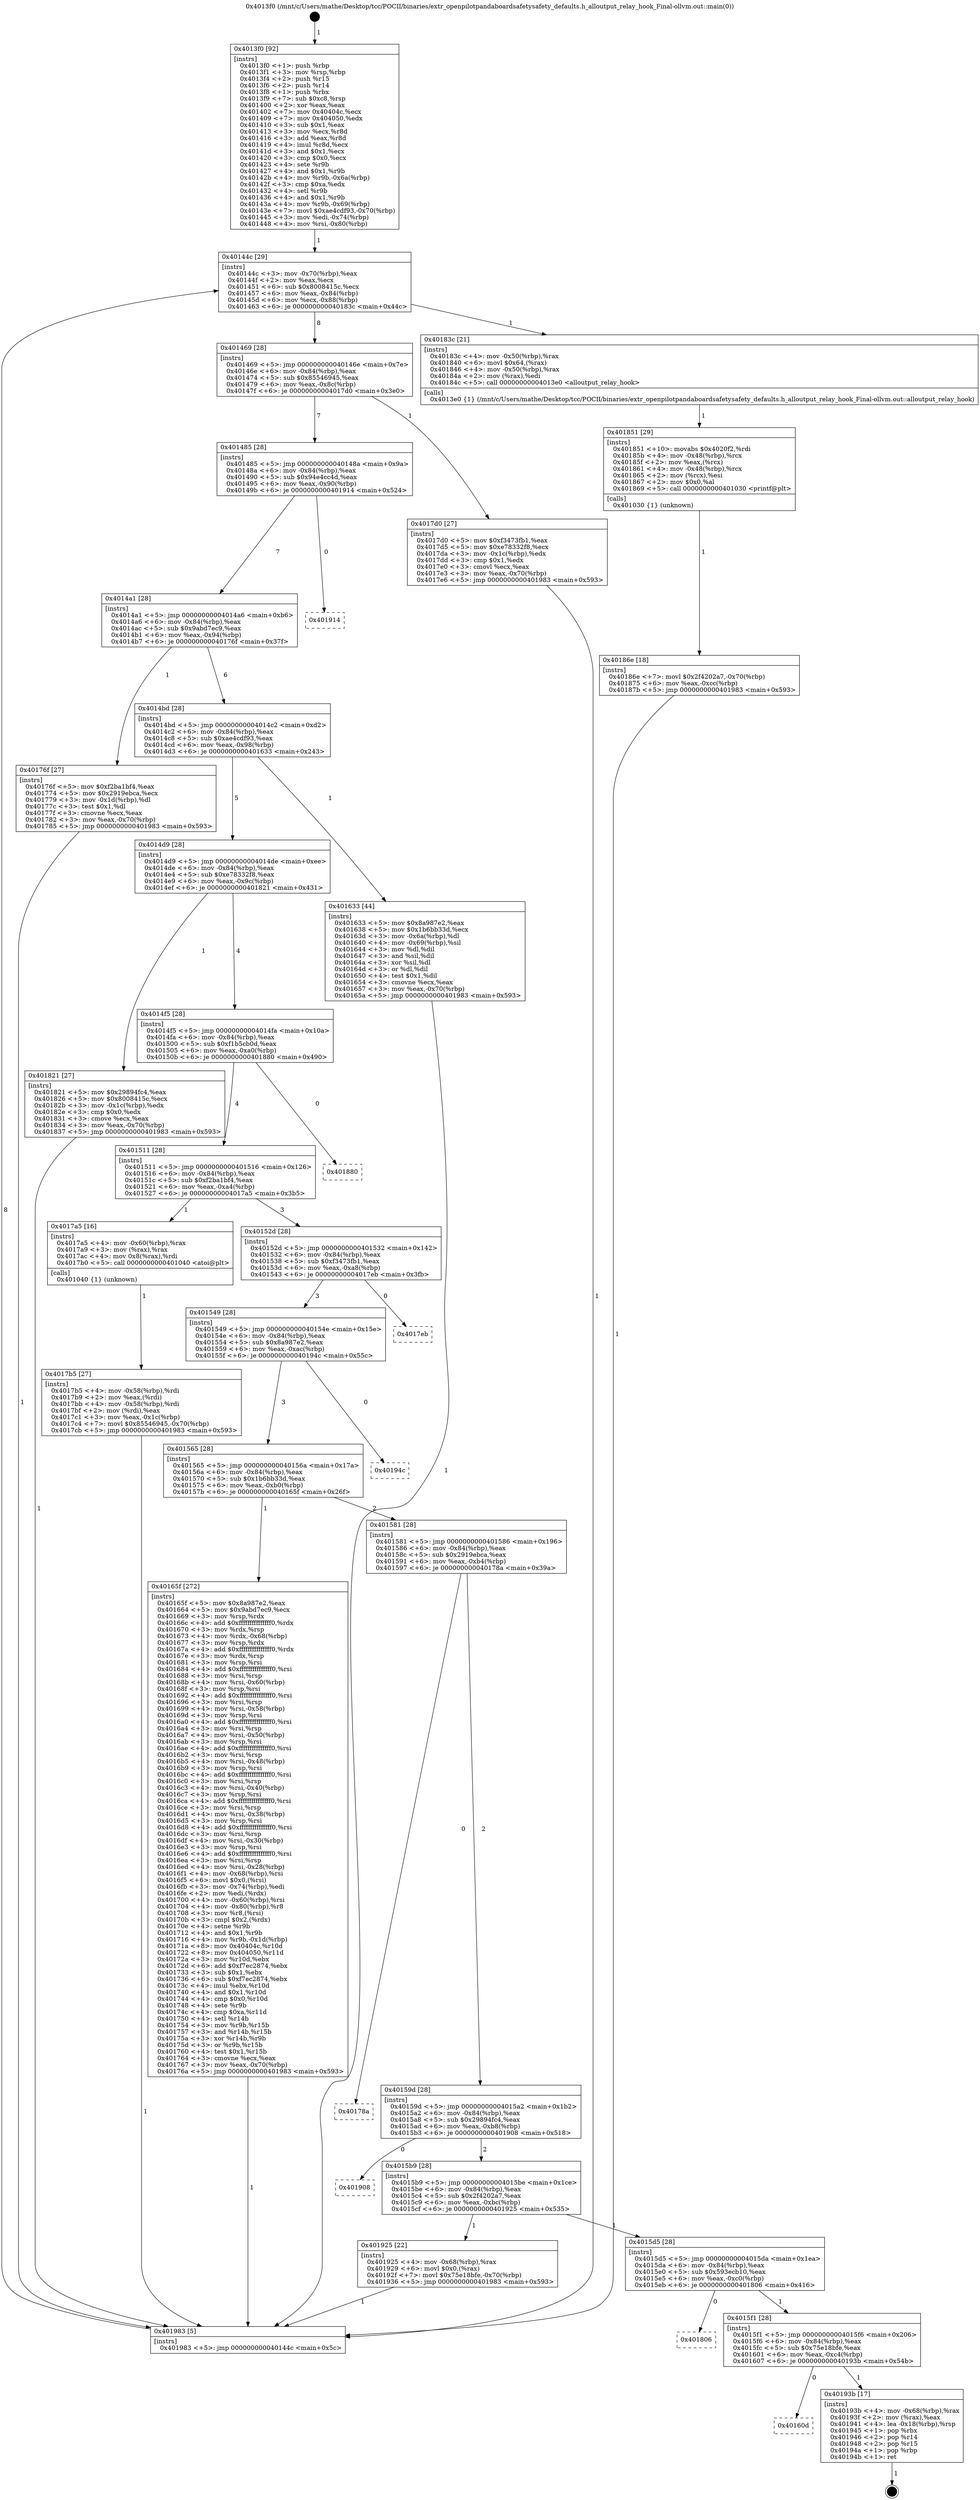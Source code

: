 digraph "0x4013f0" {
  label = "0x4013f0 (/mnt/c/Users/mathe/Desktop/tcc/POCII/binaries/extr_openpilotpandaboardsafetysafety_defaults.h_alloutput_relay_hook_Final-ollvm.out::main(0))"
  labelloc = "t"
  node[shape=record]

  Entry [label="",width=0.3,height=0.3,shape=circle,fillcolor=black,style=filled]
  "0x40144c" [label="{
     0x40144c [29]\l
     | [instrs]\l
     &nbsp;&nbsp;0x40144c \<+3\>: mov -0x70(%rbp),%eax\l
     &nbsp;&nbsp;0x40144f \<+2\>: mov %eax,%ecx\l
     &nbsp;&nbsp;0x401451 \<+6\>: sub $0x8008415c,%ecx\l
     &nbsp;&nbsp;0x401457 \<+6\>: mov %eax,-0x84(%rbp)\l
     &nbsp;&nbsp;0x40145d \<+6\>: mov %ecx,-0x88(%rbp)\l
     &nbsp;&nbsp;0x401463 \<+6\>: je 000000000040183c \<main+0x44c\>\l
  }"]
  "0x40183c" [label="{
     0x40183c [21]\l
     | [instrs]\l
     &nbsp;&nbsp;0x40183c \<+4\>: mov -0x50(%rbp),%rax\l
     &nbsp;&nbsp;0x401840 \<+6\>: movl $0x64,(%rax)\l
     &nbsp;&nbsp;0x401846 \<+4\>: mov -0x50(%rbp),%rax\l
     &nbsp;&nbsp;0x40184a \<+2\>: mov (%rax),%edi\l
     &nbsp;&nbsp;0x40184c \<+5\>: call 00000000004013e0 \<alloutput_relay_hook\>\l
     | [calls]\l
     &nbsp;&nbsp;0x4013e0 \{1\} (/mnt/c/Users/mathe/Desktop/tcc/POCII/binaries/extr_openpilotpandaboardsafetysafety_defaults.h_alloutput_relay_hook_Final-ollvm.out::alloutput_relay_hook)\l
  }"]
  "0x401469" [label="{
     0x401469 [28]\l
     | [instrs]\l
     &nbsp;&nbsp;0x401469 \<+5\>: jmp 000000000040146e \<main+0x7e\>\l
     &nbsp;&nbsp;0x40146e \<+6\>: mov -0x84(%rbp),%eax\l
     &nbsp;&nbsp;0x401474 \<+5\>: sub $0x85546945,%eax\l
     &nbsp;&nbsp;0x401479 \<+6\>: mov %eax,-0x8c(%rbp)\l
     &nbsp;&nbsp;0x40147f \<+6\>: je 00000000004017d0 \<main+0x3e0\>\l
  }"]
  Exit [label="",width=0.3,height=0.3,shape=circle,fillcolor=black,style=filled,peripheries=2]
  "0x4017d0" [label="{
     0x4017d0 [27]\l
     | [instrs]\l
     &nbsp;&nbsp;0x4017d0 \<+5\>: mov $0xf3473fb1,%eax\l
     &nbsp;&nbsp;0x4017d5 \<+5\>: mov $0xe78332f8,%ecx\l
     &nbsp;&nbsp;0x4017da \<+3\>: mov -0x1c(%rbp),%edx\l
     &nbsp;&nbsp;0x4017dd \<+3\>: cmp $0x1,%edx\l
     &nbsp;&nbsp;0x4017e0 \<+3\>: cmovl %ecx,%eax\l
     &nbsp;&nbsp;0x4017e3 \<+3\>: mov %eax,-0x70(%rbp)\l
     &nbsp;&nbsp;0x4017e6 \<+5\>: jmp 0000000000401983 \<main+0x593\>\l
  }"]
  "0x401485" [label="{
     0x401485 [28]\l
     | [instrs]\l
     &nbsp;&nbsp;0x401485 \<+5\>: jmp 000000000040148a \<main+0x9a\>\l
     &nbsp;&nbsp;0x40148a \<+6\>: mov -0x84(%rbp),%eax\l
     &nbsp;&nbsp;0x401490 \<+5\>: sub $0x94e4cc4d,%eax\l
     &nbsp;&nbsp;0x401495 \<+6\>: mov %eax,-0x90(%rbp)\l
     &nbsp;&nbsp;0x40149b \<+6\>: je 0000000000401914 \<main+0x524\>\l
  }"]
  "0x40160d" [label="{
     0x40160d\l
  }", style=dashed]
  "0x401914" [label="{
     0x401914\l
  }", style=dashed]
  "0x4014a1" [label="{
     0x4014a1 [28]\l
     | [instrs]\l
     &nbsp;&nbsp;0x4014a1 \<+5\>: jmp 00000000004014a6 \<main+0xb6\>\l
     &nbsp;&nbsp;0x4014a6 \<+6\>: mov -0x84(%rbp),%eax\l
     &nbsp;&nbsp;0x4014ac \<+5\>: sub $0x9abd7ec9,%eax\l
     &nbsp;&nbsp;0x4014b1 \<+6\>: mov %eax,-0x94(%rbp)\l
     &nbsp;&nbsp;0x4014b7 \<+6\>: je 000000000040176f \<main+0x37f\>\l
  }"]
  "0x40193b" [label="{
     0x40193b [17]\l
     | [instrs]\l
     &nbsp;&nbsp;0x40193b \<+4\>: mov -0x68(%rbp),%rax\l
     &nbsp;&nbsp;0x40193f \<+2\>: mov (%rax),%eax\l
     &nbsp;&nbsp;0x401941 \<+4\>: lea -0x18(%rbp),%rsp\l
     &nbsp;&nbsp;0x401945 \<+1\>: pop %rbx\l
     &nbsp;&nbsp;0x401946 \<+2\>: pop %r14\l
     &nbsp;&nbsp;0x401948 \<+2\>: pop %r15\l
     &nbsp;&nbsp;0x40194a \<+1\>: pop %rbp\l
     &nbsp;&nbsp;0x40194b \<+1\>: ret\l
  }"]
  "0x40176f" [label="{
     0x40176f [27]\l
     | [instrs]\l
     &nbsp;&nbsp;0x40176f \<+5\>: mov $0xf2ba1bf4,%eax\l
     &nbsp;&nbsp;0x401774 \<+5\>: mov $0x2919ebca,%ecx\l
     &nbsp;&nbsp;0x401779 \<+3\>: mov -0x1d(%rbp),%dl\l
     &nbsp;&nbsp;0x40177c \<+3\>: test $0x1,%dl\l
     &nbsp;&nbsp;0x40177f \<+3\>: cmovne %ecx,%eax\l
     &nbsp;&nbsp;0x401782 \<+3\>: mov %eax,-0x70(%rbp)\l
     &nbsp;&nbsp;0x401785 \<+5\>: jmp 0000000000401983 \<main+0x593\>\l
  }"]
  "0x4014bd" [label="{
     0x4014bd [28]\l
     | [instrs]\l
     &nbsp;&nbsp;0x4014bd \<+5\>: jmp 00000000004014c2 \<main+0xd2\>\l
     &nbsp;&nbsp;0x4014c2 \<+6\>: mov -0x84(%rbp),%eax\l
     &nbsp;&nbsp;0x4014c8 \<+5\>: sub $0xae4cdf93,%eax\l
     &nbsp;&nbsp;0x4014cd \<+6\>: mov %eax,-0x98(%rbp)\l
     &nbsp;&nbsp;0x4014d3 \<+6\>: je 0000000000401633 \<main+0x243\>\l
  }"]
  "0x4015f1" [label="{
     0x4015f1 [28]\l
     | [instrs]\l
     &nbsp;&nbsp;0x4015f1 \<+5\>: jmp 00000000004015f6 \<main+0x206\>\l
     &nbsp;&nbsp;0x4015f6 \<+6\>: mov -0x84(%rbp),%eax\l
     &nbsp;&nbsp;0x4015fc \<+5\>: sub $0x75e18bfe,%eax\l
     &nbsp;&nbsp;0x401601 \<+6\>: mov %eax,-0xc4(%rbp)\l
     &nbsp;&nbsp;0x401607 \<+6\>: je 000000000040193b \<main+0x54b\>\l
  }"]
  "0x401633" [label="{
     0x401633 [44]\l
     | [instrs]\l
     &nbsp;&nbsp;0x401633 \<+5\>: mov $0x8a987e2,%eax\l
     &nbsp;&nbsp;0x401638 \<+5\>: mov $0x1b6bb33d,%ecx\l
     &nbsp;&nbsp;0x40163d \<+3\>: mov -0x6a(%rbp),%dl\l
     &nbsp;&nbsp;0x401640 \<+4\>: mov -0x69(%rbp),%sil\l
     &nbsp;&nbsp;0x401644 \<+3\>: mov %dl,%dil\l
     &nbsp;&nbsp;0x401647 \<+3\>: and %sil,%dil\l
     &nbsp;&nbsp;0x40164a \<+3\>: xor %sil,%dl\l
     &nbsp;&nbsp;0x40164d \<+3\>: or %dl,%dil\l
     &nbsp;&nbsp;0x401650 \<+4\>: test $0x1,%dil\l
     &nbsp;&nbsp;0x401654 \<+3\>: cmovne %ecx,%eax\l
     &nbsp;&nbsp;0x401657 \<+3\>: mov %eax,-0x70(%rbp)\l
     &nbsp;&nbsp;0x40165a \<+5\>: jmp 0000000000401983 \<main+0x593\>\l
  }"]
  "0x4014d9" [label="{
     0x4014d9 [28]\l
     | [instrs]\l
     &nbsp;&nbsp;0x4014d9 \<+5\>: jmp 00000000004014de \<main+0xee\>\l
     &nbsp;&nbsp;0x4014de \<+6\>: mov -0x84(%rbp),%eax\l
     &nbsp;&nbsp;0x4014e4 \<+5\>: sub $0xe78332f8,%eax\l
     &nbsp;&nbsp;0x4014e9 \<+6\>: mov %eax,-0x9c(%rbp)\l
     &nbsp;&nbsp;0x4014ef \<+6\>: je 0000000000401821 \<main+0x431\>\l
  }"]
  "0x401983" [label="{
     0x401983 [5]\l
     | [instrs]\l
     &nbsp;&nbsp;0x401983 \<+5\>: jmp 000000000040144c \<main+0x5c\>\l
  }"]
  "0x4013f0" [label="{
     0x4013f0 [92]\l
     | [instrs]\l
     &nbsp;&nbsp;0x4013f0 \<+1\>: push %rbp\l
     &nbsp;&nbsp;0x4013f1 \<+3\>: mov %rsp,%rbp\l
     &nbsp;&nbsp;0x4013f4 \<+2\>: push %r15\l
     &nbsp;&nbsp;0x4013f6 \<+2\>: push %r14\l
     &nbsp;&nbsp;0x4013f8 \<+1\>: push %rbx\l
     &nbsp;&nbsp;0x4013f9 \<+7\>: sub $0xc8,%rsp\l
     &nbsp;&nbsp;0x401400 \<+2\>: xor %eax,%eax\l
     &nbsp;&nbsp;0x401402 \<+7\>: mov 0x40404c,%ecx\l
     &nbsp;&nbsp;0x401409 \<+7\>: mov 0x404050,%edx\l
     &nbsp;&nbsp;0x401410 \<+3\>: sub $0x1,%eax\l
     &nbsp;&nbsp;0x401413 \<+3\>: mov %ecx,%r8d\l
     &nbsp;&nbsp;0x401416 \<+3\>: add %eax,%r8d\l
     &nbsp;&nbsp;0x401419 \<+4\>: imul %r8d,%ecx\l
     &nbsp;&nbsp;0x40141d \<+3\>: and $0x1,%ecx\l
     &nbsp;&nbsp;0x401420 \<+3\>: cmp $0x0,%ecx\l
     &nbsp;&nbsp;0x401423 \<+4\>: sete %r9b\l
     &nbsp;&nbsp;0x401427 \<+4\>: and $0x1,%r9b\l
     &nbsp;&nbsp;0x40142b \<+4\>: mov %r9b,-0x6a(%rbp)\l
     &nbsp;&nbsp;0x40142f \<+3\>: cmp $0xa,%edx\l
     &nbsp;&nbsp;0x401432 \<+4\>: setl %r9b\l
     &nbsp;&nbsp;0x401436 \<+4\>: and $0x1,%r9b\l
     &nbsp;&nbsp;0x40143a \<+4\>: mov %r9b,-0x69(%rbp)\l
     &nbsp;&nbsp;0x40143e \<+7\>: movl $0xae4cdf93,-0x70(%rbp)\l
     &nbsp;&nbsp;0x401445 \<+3\>: mov %edi,-0x74(%rbp)\l
     &nbsp;&nbsp;0x401448 \<+4\>: mov %rsi,-0x80(%rbp)\l
  }"]
  "0x401806" [label="{
     0x401806\l
  }", style=dashed]
  "0x401821" [label="{
     0x401821 [27]\l
     | [instrs]\l
     &nbsp;&nbsp;0x401821 \<+5\>: mov $0x29894fc4,%eax\l
     &nbsp;&nbsp;0x401826 \<+5\>: mov $0x8008415c,%ecx\l
     &nbsp;&nbsp;0x40182b \<+3\>: mov -0x1c(%rbp),%edx\l
     &nbsp;&nbsp;0x40182e \<+3\>: cmp $0x0,%edx\l
     &nbsp;&nbsp;0x401831 \<+3\>: cmove %ecx,%eax\l
     &nbsp;&nbsp;0x401834 \<+3\>: mov %eax,-0x70(%rbp)\l
     &nbsp;&nbsp;0x401837 \<+5\>: jmp 0000000000401983 \<main+0x593\>\l
  }"]
  "0x4014f5" [label="{
     0x4014f5 [28]\l
     | [instrs]\l
     &nbsp;&nbsp;0x4014f5 \<+5\>: jmp 00000000004014fa \<main+0x10a\>\l
     &nbsp;&nbsp;0x4014fa \<+6\>: mov -0x84(%rbp),%eax\l
     &nbsp;&nbsp;0x401500 \<+5\>: sub $0xf1b5cb0d,%eax\l
     &nbsp;&nbsp;0x401505 \<+6\>: mov %eax,-0xa0(%rbp)\l
     &nbsp;&nbsp;0x40150b \<+6\>: je 0000000000401880 \<main+0x490\>\l
  }"]
  "0x4015d5" [label="{
     0x4015d5 [28]\l
     | [instrs]\l
     &nbsp;&nbsp;0x4015d5 \<+5\>: jmp 00000000004015da \<main+0x1ea\>\l
     &nbsp;&nbsp;0x4015da \<+6\>: mov -0x84(%rbp),%eax\l
     &nbsp;&nbsp;0x4015e0 \<+5\>: sub $0x593ecb10,%eax\l
     &nbsp;&nbsp;0x4015e5 \<+6\>: mov %eax,-0xc0(%rbp)\l
     &nbsp;&nbsp;0x4015eb \<+6\>: je 0000000000401806 \<main+0x416\>\l
  }"]
  "0x401880" [label="{
     0x401880\l
  }", style=dashed]
  "0x401511" [label="{
     0x401511 [28]\l
     | [instrs]\l
     &nbsp;&nbsp;0x401511 \<+5\>: jmp 0000000000401516 \<main+0x126\>\l
     &nbsp;&nbsp;0x401516 \<+6\>: mov -0x84(%rbp),%eax\l
     &nbsp;&nbsp;0x40151c \<+5\>: sub $0xf2ba1bf4,%eax\l
     &nbsp;&nbsp;0x401521 \<+6\>: mov %eax,-0xa4(%rbp)\l
     &nbsp;&nbsp;0x401527 \<+6\>: je 00000000004017a5 \<main+0x3b5\>\l
  }"]
  "0x401925" [label="{
     0x401925 [22]\l
     | [instrs]\l
     &nbsp;&nbsp;0x401925 \<+4\>: mov -0x68(%rbp),%rax\l
     &nbsp;&nbsp;0x401929 \<+6\>: movl $0x0,(%rax)\l
     &nbsp;&nbsp;0x40192f \<+7\>: movl $0x75e18bfe,-0x70(%rbp)\l
     &nbsp;&nbsp;0x401936 \<+5\>: jmp 0000000000401983 \<main+0x593\>\l
  }"]
  "0x4017a5" [label="{
     0x4017a5 [16]\l
     | [instrs]\l
     &nbsp;&nbsp;0x4017a5 \<+4\>: mov -0x60(%rbp),%rax\l
     &nbsp;&nbsp;0x4017a9 \<+3\>: mov (%rax),%rax\l
     &nbsp;&nbsp;0x4017ac \<+4\>: mov 0x8(%rax),%rdi\l
     &nbsp;&nbsp;0x4017b0 \<+5\>: call 0000000000401040 \<atoi@plt\>\l
     | [calls]\l
     &nbsp;&nbsp;0x401040 \{1\} (unknown)\l
  }"]
  "0x40152d" [label="{
     0x40152d [28]\l
     | [instrs]\l
     &nbsp;&nbsp;0x40152d \<+5\>: jmp 0000000000401532 \<main+0x142\>\l
     &nbsp;&nbsp;0x401532 \<+6\>: mov -0x84(%rbp),%eax\l
     &nbsp;&nbsp;0x401538 \<+5\>: sub $0xf3473fb1,%eax\l
     &nbsp;&nbsp;0x40153d \<+6\>: mov %eax,-0xa8(%rbp)\l
     &nbsp;&nbsp;0x401543 \<+6\>: je 00000000004017eb \<main+0x3fb\>\l
  }"]
  "0x4015b9" [label="{
     0x4015b9 [28]\l
     | [instrs]\l
     &nbsp;&nbsp;0x4015b9 \<+5\>: jmp 00000000004015be \<main+0x1ce\>\l
     &nbsp;&nbsp;0x4015be \<+6\>: mov -0x84(%rbp),%eax\l
     &nbsp;&nbsp;0x4015c4 \<+5\>: sub $0x2f4202a7,%eax\l
     &nbsp;&nbsp;0x4015c9 \<+6\>: mov %eax,-0xbc(%rbp)\l
     &nbsp;&nbsp;0x4015cf \<+6\>: je 0000000000401925 \<main+0x535\>\l
  }"]
  "0x4017eb" [label="{
     0x4017eb\l
  }", style=dashed]
  "0x401549" [label="{
     0x401549 [28]\l
     | [instrs]\l
     &nbsp;&nbsp;0x401549 \<+5\>: jmp 000000000040154e \<main+0x15e\>\l
     &nbsp;&nbsp;0x40154e \<+6\>: mov -0x84(%rbp),%eax\l
     &nbsp;&nbsp;0x401554 \<+5\>: sub $0x8a987e2,%eax\l
     &nbsp;&nbsp;0x401559 \<+6\>: mov %eax,-0xac(%rbp)\l
     &nbsp;&nbsp;0x40155f \<+6\>: je 000000000040194c \<main+0x55c\>\l
  }"]
  "0x401908" [label="{
     0x401908\l
  }", style=dashed]
  "0x40194c" [label="{
     0x40194c\l
  }", style=dashed]
  "0x401565" [label="{
     0x401565 [28]\l
     | [instrs]\l
     &nbsp;&nbsp;0x401565 \<+5\>: jmp 000000000040156a \<main+0x17a\>\l
     &nbsp;&nbsp;0x40156a \<+6\>: mov -0x84(%rbp),%eax\l
     &nbsp;&nbsp;0x401570 \<+5\>: sub $0x1b6bb33d,%eax\l
     &nbsp;&nbsp;0x401575 \<+6\>: mov %eax,-0xb0(%rbp)\l
     &nbsp;&nbsp;0x40157b \<+6\>: je 000000000040165f \<main+0x26f\>\l
  }"]
  "0x40159d" [label="{
     0x40159d [28]\l
     | [instrs]\l
     &nbsp;&nbsp;0x40159d \<+5\>: jmp 00000000004015a2 \<main+0x1b2\>\l
     &nbsp;&nbsp;0x4015a2 \<+6\>: mov -0x84(%rbp),%eax\l
     &nbsp;&nbsp;0x4015a8 \<+5\>: sub $0x29894fc4,%eax\l
     &nbsp;&nbsp;0x4015ad \<+6\>: mov %eax,-0xb8(%rbp)\l
     &nbsp;&nbsp;0x4015b3 \<+6\>: je 0000000000401908 \<main+0x518\>\l
  }"]
  "0x40165f" [label="{
     0x40165f [272]\l
     | [instrs]\l
     &nbsp;&nbsp;0x40165f \<+5\>: mov $0x8a987e2,%eax\l
     &nbsp;&nbsp;0x401664 \<+5\>: mov $0x9abd7ec9,%ecx\l
     &nbsp;&nbsp;0x401669 \<+3\>: mov %rsp,%rdx\l
     &nbsp;&nbsp;0x40166c \<+4\>: add $0xfffffffffffffff0,%rdx\l
     &nbsp;&nbsp;0x401670 \<+3\>: mov %rdx,%rsp\l
     &nbsp;&nbsp;0x401673 \<+4\>: mov %rdx,-0x68(%rbp)\l
     &nbsp;&nbsp;0x401677 \<+3\>: mov %rsp,%rdx\l
     &nbsp;&nbsp;0x40167a \<+4\>: add $0xfffffffffffffff0,%rdx\l
     &nbsp;&nbsp;0x40167e \<+3\>: mov %rdx,%rsp\l
     &nbsp;&nbsp;0x401681 \<+3\>: mov %rsp,%rsi\l
     &nbsp;&nbsp;0x401684 \<+4\>: add $0xfffffffffffffff0,%rsi\l
     &nbsp;&nbsp;0x401688 \<+3\>: mov %rsi,%rsp\l
     &nbsp;&nbsp;0x40168b \<+4\>: mov %rsi,-0x60(%rbp)\l
     &nbsp;&nbsp;0x40168f \<+3\>: mov %rsp,%rsi\l
     &nbsp;&nbsp;0x401692 \<+4\>: add $0xfffffffffffffff0,%rsi\l
     &nbsp;&nbsp;0x401696 \<+3\>: mov %rsi,%rsp\l
     &nbsp;&nbsp;0x401699 \<+4\>: mov %rsi,-0x58(%rbp)\l
     &nbsp;&nbsp;0x40169d \<+3\>: mov %rsp,%rsi\l
     &nbsp;&nbsp;0x4016a0 \<+4\>: add $0xfffffffffffffff0,%rsi\l
     &nbsp;&nbsp;0x4016a4 \<+3\>: mov %rsi,%rsp\l
     &nbsp;&nbsp;0x4016a7 \<+4\>: mov %rsi,-0x50(%rbp)\l
     &nbsp;&nbsp;0x4016ab \<+3\>: mov %rsp,%rsi\l
     &nbsp;&nbsp;0x4016ae \<+4\>: add $0xfffffffffffffff0,%rsi\l
     &nbsp;&nbsp;0x4016b2 \<+3\>: mov %rsi,%rsp\l
     &nbsp;&nbsp;0x4016b5 \<+4\>: mov %rsi,-0x48(%rbp)\l
     &nbsp;&nbsp;0x4016b9 \<+3\>: mov %rsp,%rsi\l
     &nbsp;&nbsp;0x4016bc \<+4\>: add $0xfffffffffffffff0,%rsi\l
     &nbsp;&nbsp;0x4016c0 \<+3\>: mov %rsi,%rsp\l
     &nbsp;&nbsp;0x4016c3 \<+4\>: mov %rsi,-0x40(%rbp)\l
     &nbsp;&nbsp;0x4016c7 \<+3\>: mov %rsp,%rsi\l
     &nbsp;&nbsp;0x4016ca \<+4\>: add $0xfffffffffffffff0,%rsi\l
     &nbsp;&nbsp;0x4016ce \<+3\>: mov %rsi,%rsp\l
     &nbsp;&nbsp;0x4016d1 \<+4\>: mov %rsi,-0x38(%rbp)\l
     &nbsp;&nbsp;0x4016d5 \<+3\>: mov %rsp,%rsi\l
     &nbsp;&nbsp;0x4016d8 \<+4\>: add $0xfffffffffffffff0,%rsi\l
     &nbsp;&nbsp;0x4016dc \<+3\>: mov %rsi,%rsp\l
     &nbsp;&nbsp;0x4016df \<+4\>: mov %rsi,-0x30(%rbp)\l
     &nbsp;&nbsp;0x4016e3 \<+3\>: mov %rsp,%rsi\l
     &nbsp;&nbsp;0x4016e6 \<+4\>: add $0xfffffffffffffff0,%rsi\l
     &nbsp;&nbsp;0x4016ea \<+3\>: mov %rsi,%rsp\l
     &nbsp;&nbsp;0x4016ed \<+4\>: mov %rsi,-0x28(%rbp)\l
     &nbsp;&nbsp;0x4016f1 \<+4\>: mov -0x68(%rbp),%rsi\l
     &nbsp;&nbsp;0x4016f5 \<+6\>: movl $0x0,(%rsi)\l
     &nbsp;&nbsp;0x4016fb \<+3\>: mov -0x74(%rbp),%edi\l
     &nbsp;&nbsp;0x4016fe \<+2\>: mov %edi,(%rdx)\l
     &nbsp;&nbsp;0x401700 \<+4\>: mov -0x60(%rbp),%rsi\l
     &nbsp;&nbsp;0x401704 \<+4\>: mov -0x80(%rbp),%r8\l
     &nbsp;&nbsp;0x401708 \<+3\>: mov %r8,(%rsi)\l
     &nbsp;&nbsp;0x40170b \<+3\>: cmpl $0x2,(%rdx)\l
     &nbsp;&nbsp;0x40170e \<+4\>: setne %r9b\l
     &nbsp;&nbsp;0x401712 \<+4\>: and $0x1,%r9b\l
     &nbsp;&nbsp;0x401716 \<+4\>: mov %r9b,-0x1d(%rbp)\l
     &nbsp;&nbsp;0x40171a \<+8\>: mov 0x40404c,%r10d\l
     &nbsp;&nbsp;0x401722 \<+8\>: mov 0x404050,%r11d\l
     &nbsp;&nbsp;0x40172a \<+3\>: mov %r10d,%ebx\l
     &nbsp;&nbsp;0x40172d \<+6\>: add $0xf7ec2874,%ebx\l
     &nbsp;&nbsp;0x401733 \<+3\>: sub $0x1,%ebx\l
     &nbsp;&nbsp;0x401736 \<+6\>: sub $0xf7ec2874,%ebx\l
     &nbsp;&nbsp;0x40173c \<+4\>: imul %ebx,%r10d\l
     &nbsp;&nbsp;0x401740 \<+4\>: and $0x1,%r10d\l
     &nbsp;&nbsp;0x401744 \<+4\>: cmp $0x0,%r10d\l
     &nbsp;&nbsp;0x401748 \<+4\>: sete %r9b\l
     &nbsp;&nbsp;0x40174c \<+4\>: cmp $0xa,%r11d\l
     &nbsp;&nbsp;0x401750 \<+4\>: setl %r14b\l
     &nbsp;&nbsp;0x401754 \<+3\>: mov %r9b,%r15b\l
     &nbsp;&nbsp;0x401757 \<+3\>: and %r14b,%r15b\l
     &nbsp;&nbsp;0x40175a \<+3\>: xor %r14b,%r9b\l
     &nbsp;&nbsp;0x40175d \<+3\>: or %r9b,%r15b\l
     &nbsp;&nbsp;0x401760 \<+4\>: test $0x1,%r15b\l
     &nbsp;&nbsp;0x401764 \<+3\>: cmovne %ecx,%eax\l
     &nbsp;&nbsp;0x401767 \<+3\>: mov %eax,-0x70(%rbp)\l
     &nbsp;&nbsp;0x40176a \<+5\>: jmp 0000000000401983 \<main+0x593\>\l
  }"]
  "0x401581" [label="{
     0x401581 [28]\l
     | [instrs]\l
     &nbsp;&nbsp;0x401581 \<+5\>: jmp 0000000000401586 \<main+0x196\>\l
     &nbsp;&nbsp;0x401586 \<+6\>: mov -0x84(%rbp),%eax\l
     &nbsp;&nbsp;0x40158c \<+5\>: sub $0x2919ebca,%eax\l
     &nbsp;&nbsp;0x401591 \<+6\>: mov %eax,-0xb4(%rbp)\l
     &nbsp;&nbsp;0x401597 \<+6\>: je 000000000040178a \<main+0x39a\>\l
  }"]
  "0x40178a" [label="{
     0x40178a\l
  }", style=dashed]
  "0x4017b5" [label="{
     0x4017b5 [27]\l
     | [instrs]\l
     &nbsp;&nbsp;0x4017b5 \<+4\>: mov -0x58(%rbp),%rdi\l
     &nbsp;&nbsp;0x4017b9 \<+2\>: mov %eax,(%rdi)\l
     &nbsp;&nbsp;0x4017bb \<+4\>: mov -0x58(%rbp),%rdi\l
     &nbsp;&nbsp;0x4017bf \<+2\>: mov (%rdi),%eax\l
     &nbsp;&nbsp;0x4017c1 \<+3\>: mov %eax,-0x1c(%rbp)\l
     &nbsp;&nbsp;0x4017c4 \<+7\>: movl $0x85546945,-0x70(%rbp)\l
     &nbsp;&nbsp;0x4017cb \<+5\>: jmp 0000000000401983 \<main+0x593\>\l
  }"]
  "0x401851" [label="{
     0x401851 [29]\l
     | [instrs]\l
     &nbsp;&nbsp;0x401851 \<+10\>: movabs $0x4020f2,%rdi\l
     &nbsp;&nbsp;0x40185b \<+4\>: mov -0x48(%rbp),%rcx\l
     &nbsp;&nbsp;0x40185f \<+2\>: mov %eax,(%rcx)\l
     &nbsp;&nbsp;0x401861 \<+4\>: mov -0x48(%rbp),%rcx\l
     &nbsp;&nbsp;0x401865 \<+2\>: mov (%rcx),%esi\l
     &nbsp;&nbsp;0x401867 \<+2\>: mov $0x0,%al\l
     &nbsp;&nbsp;0x401869 \<+5\>: call 0000000000401030 \<printf@plt\>\l
     | [calls]\l
     &nbsp;&nbsp;0x401030 \{1\} (unknown)\l
  }"]
  "0x40186e" [label="{
     0x40186e [18]\l
     | [instrs]\l
     &nbsp;&nbsp;0x40186e \<+7\>: movl $0x2f4202a7,-0x70(%rbp)\l
     &nbsp;&nbsp;0x401875 \<+6\>: mov %eax,-0xcc(%rbp)\l
     &nbsp;&nbsp;0x40187b \<+5\>: jmp 0000000000401983 \<main+0x593\>\l
  }"]
  Entry -> "0x4013f0" [label=" 1"]
  "0x40144c" -> "0x40183c" [label=" 1"]
  "0x40144c" -> "0x401469" [label=" 8"]
  "0x40193b" -> Exit [label=" 1"]
  "0x401469" -> "0x4017d0" [label=" 1"]
  "0x401469" -> "0x401485" [label=" 7"]
  "0x4015f1" -> "0x40160d" [label=" 0"]
  "0x401485" -> "0x401914" [label=" 0"]
  "0x401485" -> "0x4014a1" [label=" 7"]
  "0x4015f1" -> "0x40193b" [label=" 1"]
  "0x4014a1" -> "0x40176f" [label=" 1"]
  "0x4014a1" -> "0x4014bd" [label=" 6"]
  "0x4015d5" -> "0x4015f1" [label=" 1"]
  "0x4014bd" -> "0x401633" [label=" 1"]
  "0x4014bd" -> "0x4014d9" [label=" 5"]
  "0x401633" -> "0x401983" [label=" 1"]
  "0x4013f0" -> "0x40144c" [label=" 1"]
  "0x401983" -> "0x40144c" [label=" 8"]
  "0x4015d5" -> "0x401806" [label=" 0"]
  "0x4014d9" -> "0x401821" [label=" 1"]
  "0x4014d9" -> "0x4014f5" [label=" 4"]
  "0x401925" -> "0x401983" [label=" 1"]
  "0x4014f5" -> "0x401880" [label=" 0"]
  "0x4014f5" -> "0x401511" [label=" 4"]
  "0x4015b9" -> "0x4015d5" [label=" 1"]
  "0x401511" -> "0x4017a5" [label=" 1"]
  "0x401511" -> "0x40152d" [label=" 3"]
  "0x4015b9" -> "0x401925" [label=" 1"]
  "0x40152d" -> "0x4017eb" [label=" 0"]
  "0x40152d" -> "0x401549" [label=" 3"]
  "0x40159d" -> "0x4015b9" [label=" 2"]
  "0x401549" -> "0x40194c" [label=" 0"]
  "0x401549" -> "0x401565" [label=" 3"]
  "0x40159d" -> "0x401908" [label=" 0"]
  "0x401565" -> "0x40165f" [label=" 1"]
  "0x401565" -> "0x401581" [label=" 2"]
  "0x401581" -> "0x40159d" [label=" 2"]
  "0x40165f" -> "0x401983" [label=" 1"]
  "0x40176f" -> "0x401983" [label=" 1"]
  "0x4017a5" -> "0x4017b5" [label=" 1"]
  "0x4017b5" -> "0x401983" [label=" 1"]
  "0x4017d0" -> "0x401983" [label=" 1"]
  "0x401821" -> "0x401983" [label=" 1"]
  "0x40183c" -> "0x401851" [label=" 1"]
  "0x401851" -> "0x40186e" [label=" 1"]
  "0x40186e" -> "0x401983" [label=" 1"]
  "0x401581" -> "0x40178a" [label=" 0"]
}
